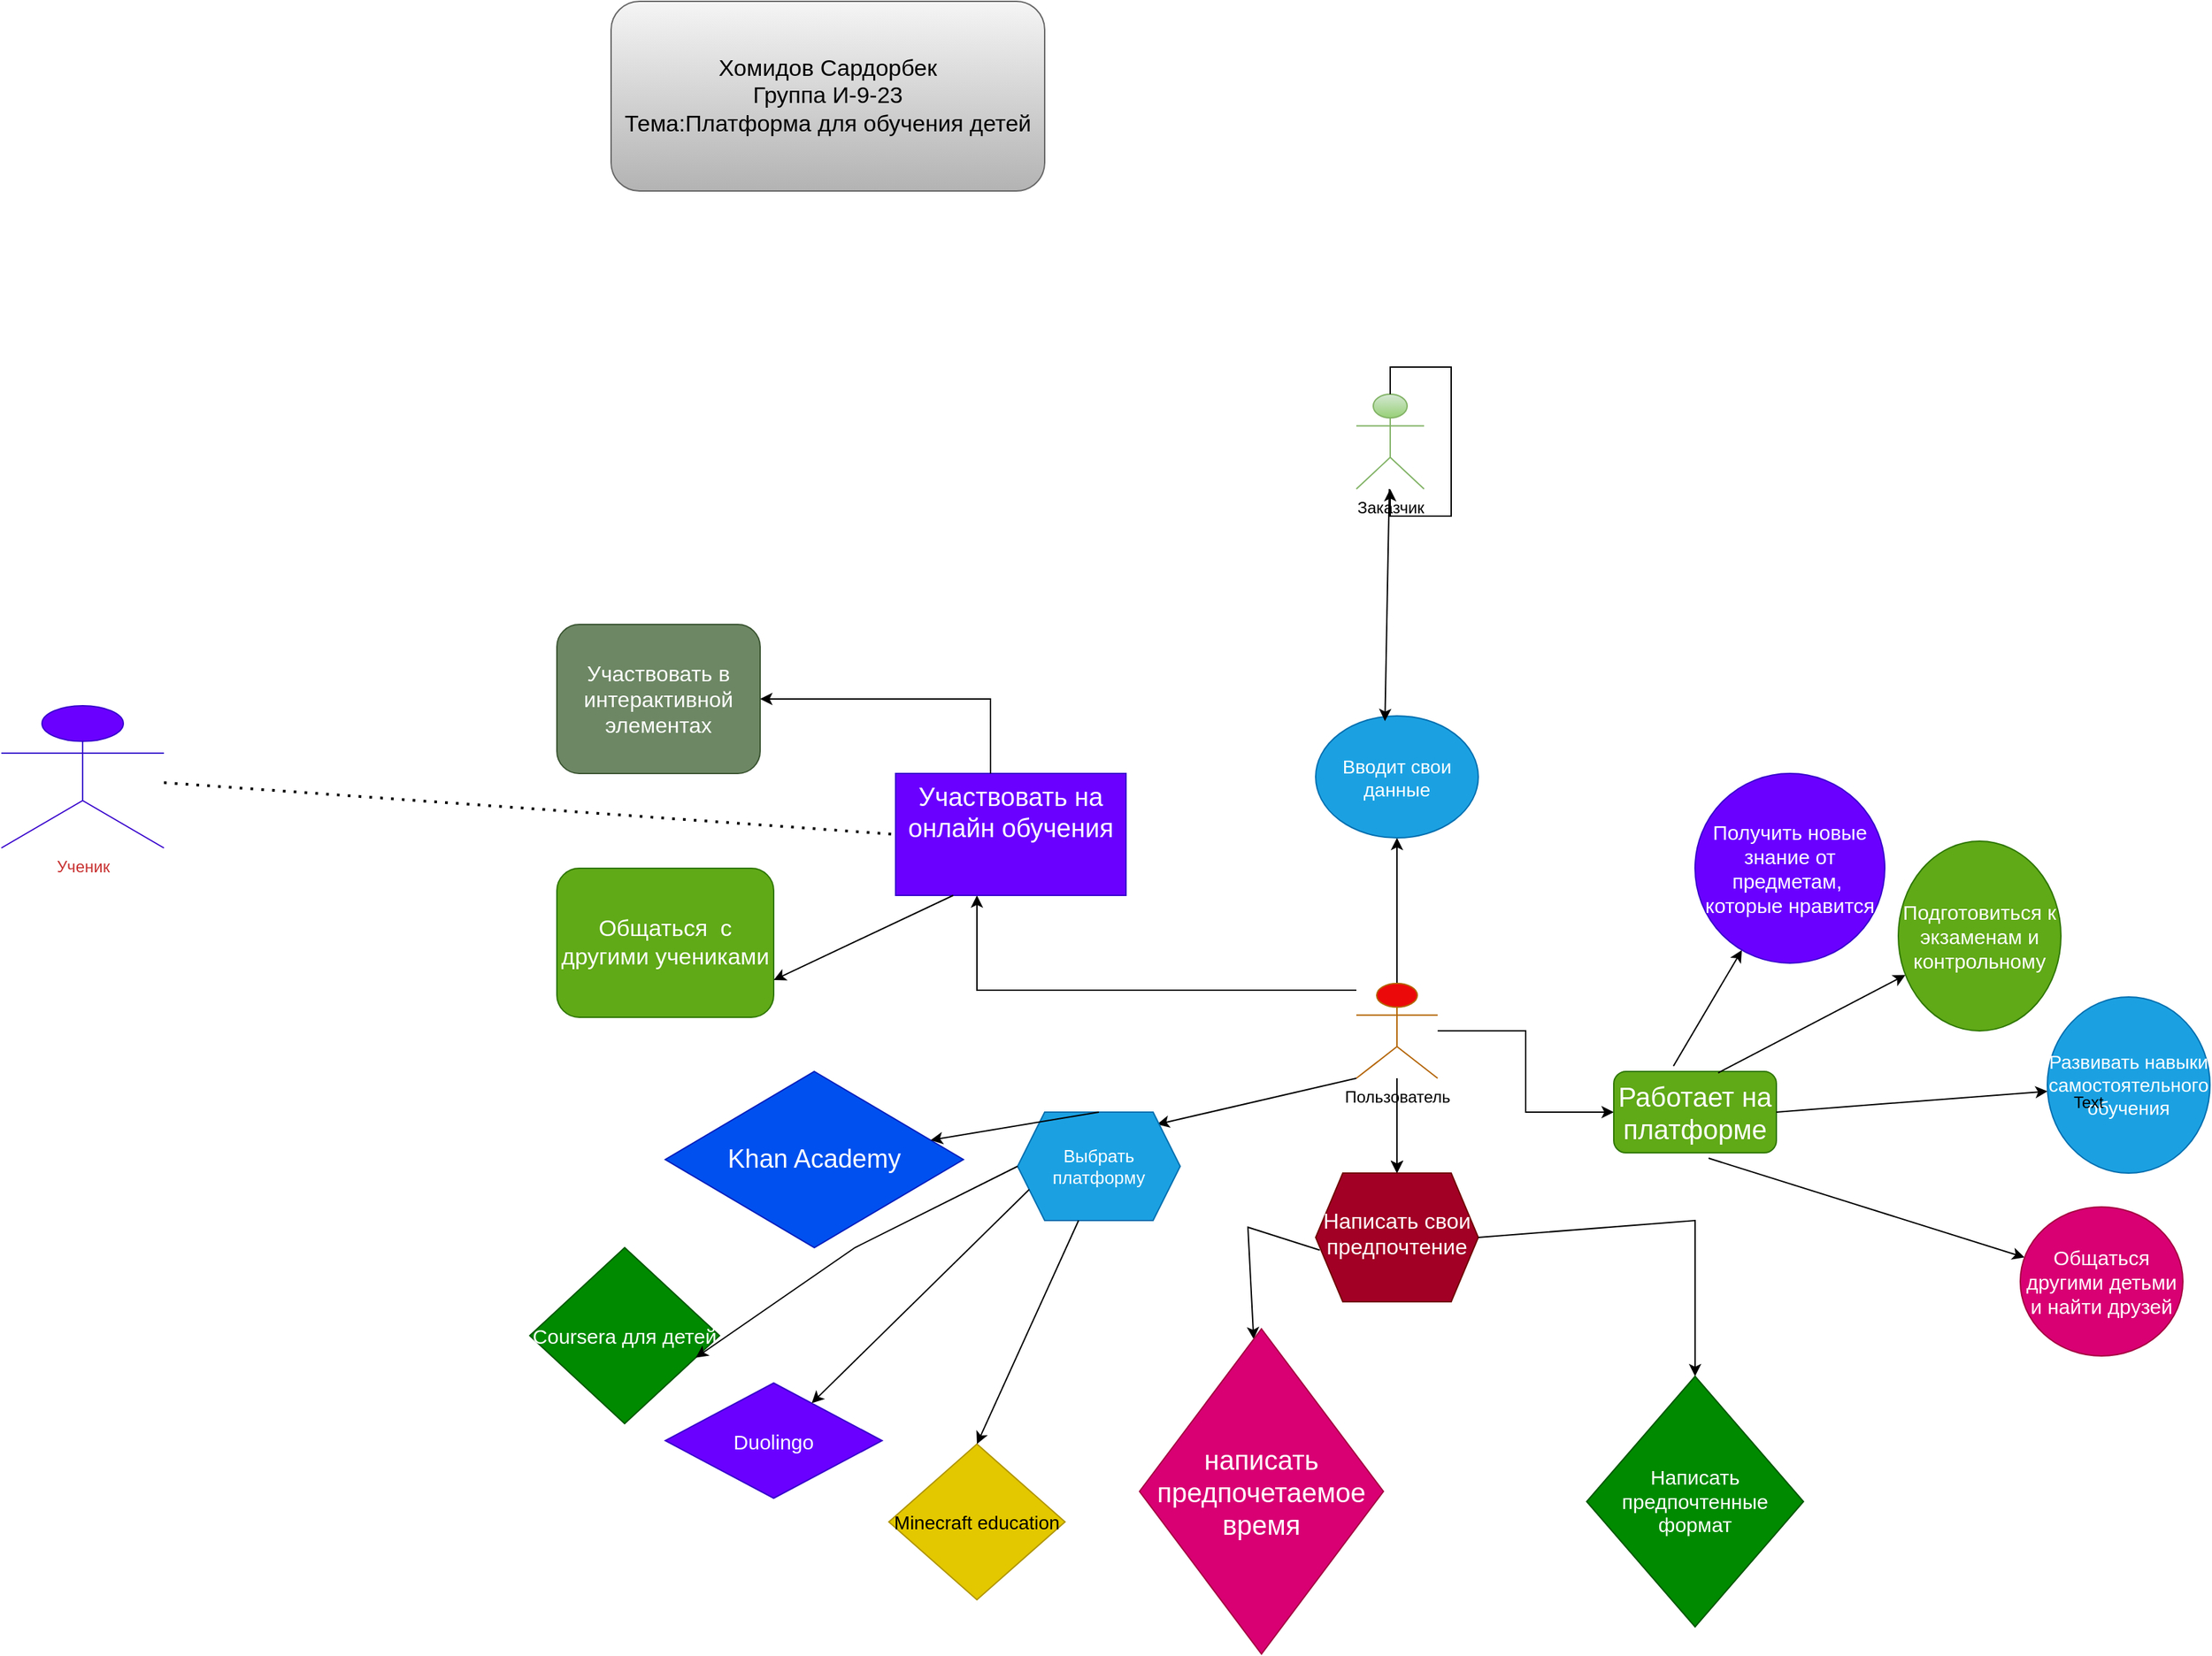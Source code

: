 <mxfile version="24.8.2">
  <diagram name="Страница — 1" id="N4c9ng75oxIX9Wh0qhU4">
    <mxGraphModel dx="2876" dy="2299" grid="1" gridSize="10" guides="1" tooltips="1" connect="1" arrows="1" fold="1" page="1" pageScale="1" pageWidth="827" pageHeight="1169" math="0" shadow="0">
      <root>
        <mxCell id="0" />
        <mxCell id="1" parent="0" />
        <mxCell id="PILwApM1goDQA18c89xY-1" value="Хомидов Сардорбек&lt;div style=&quot;font-size: 17px;&quot;&gt;Группа И-9-23&lt;/div&gt;&lt;div style=&quot;font-size: 17px;&quot;&gt;Тема:Платформа для обучения детей&lt;/div&gt;" style="rounded=1;whiteSpace=wrap;html=1;fillColor=#f5f5f5;gradientColor=#b3b3b3;strokeColor=#666666;fontSize=17;" parent="1" vertex="1">
          <mxGeometry x="-190" y="-480" width="320" height="140" as="geometry" />
        </mxCell>
        <mxCell id="PILwApM1goDQA18c89xY-4" value="" style="edgeStyle=orthogonalEdgeStyle;rounded=0;orthogonalLoop=1;jettySize=auto;html=1;entryX=0.5;entryY=1;entryDx=0;entryDy=0;" parent="1" source="PILwApM1goDQA18c89xY-2" target="PILwApM1goDQA18c89xY-5" edge="1">
          <mxGeometry relative="1" as="geometry">
            <mxPoint x="390" y="165" as="targetPoint" />
          </mxGeometry>
        </mxCell>
        <mxCell id="PILwApM1goDQA18c89xY-9" value="" style="edgeStyle=orthogonalEdgeStyle;rounded=0;orthogonalLoop=1;jettySize=auto;html=1;" parent="1" source="PILwApM1goDQA18c89xY-2" target="PILwApM1goDQA18c89xY-8" edge="1">
          <mxGeometry relative="1" as="geometry" />
        </mxCell>
        <mxCell id="PILwApM1goDQA18c89xY-13" value="" style="edgeStyle=orthogonalEdgeStyle;rounded=0;orthogonalLoop=1;jettySize=auto;html=1;" parent="1" source="PILwApM1goDQA18c89xY-2" target="PILwApM1goDQA18c89xY-12" edge="1">
          <mxGeometry relative="1" as="geometry" />
        </mxCell>
        <mxCell id="PILwApM1goDQA18c89xY-15" value="" style="edgeStyle=orthogonalEdgeStyle;rounded=0;orthogonalLoop=1;jettySize=auto;html=1;" parent="1" source="PILwApM1goDQA18c89xY-2" target="PILwApM1goDQA18c89xY-14" edge="1">
          <mxGeometry relative="1" as="geometry">
            <Array as="points">
              <mxPoint x="80" y="250" />
            </Array>
          </mxGeometry>
        </mxCell>
        <mxCell id="PILwApM1goDQA18c89xY-40" value="" style="edgeStyle=orthogonalEdgeStyle;rounded=0;orthogonalLoop=1;jettySize=auto;html=1;" parent="1" source="PILwApM1goDQA18c89xY-2" target="PILwApM1goDQA18c89xY-12" edge="1">
          <mxGeometry relative="1" as="geometry" />
        </mxCell>
        <mxCell id="PILwApM1goDQA18c89xY-41" value="" style="edgeStyle=orthogonalEdgeStyle;rounded=0;orthogonalLoop=1;jettySize=auto;html=1;" parent="1" source="PILwApM1goDQA18c89xY-2" target="PILwApM1goDQA18c89xY-12" edge="1">
          <mxGeometry relative="1" as="geometry" />
        </mxCell>
        <mxCell id="PILwApM1goDQA18c89xY-2" value="Пользователь&lt;div&gt;&lt;br&gt;&lt;/div&gt;" style="shape=umlActor;verticalLabelPosition=bottom;verticalAlign=top;html=1;outlineConnect=0;fillColor=#ec0909;strokeColor=#b46504;" parent="1" vertex="1">
          <mxGeometry x="360" y="245" width="60" height="70" as="geometry" />
        </mxCell>
        <mxCell id="PILwApM1goDQA18c89xY-5" value="&lt;span style=&quot;font-size: 14px;&quot;&gt;Вводит свои данные&lt;/span&gt;" style="ellipse;whiteSpace=wrap;html=1;fillColor=#1ba1e2;fontColor=#ffffff;strokeColor=#006EAF;" parent="1" vertex="1">
          <mxGeometry x="330" y="47.5" width="120" height="90" as="geometry" />
        </mxCell>
        <mxCell id="PILwApM1goDQA18c89xY-8" value="&lt;span style=&quot;font-size: 20px;&quot;&gt;Работает на платформе&lt;/span&gt;" style="rounded=1;whiteSpace=wrap;html=1;verticalAlign=top;fillColor=#60a917;fontColor=#ffffff;strokeColor=#2D7600;" parent="1" vertex="1">
          <mxGeometry x="550" y="310" width="120" height="60" as="geometry" />
        </mxCell>
        <mxCell id="PILwApM1goDQA18c89xY-12" value="&lt;div style=&quot;&quot;&gt;&lt;font style=&quot;font-size: 16px;&quot;&gt;&lt;br&gt;&lt;/font&gt;&lt;/div&gt;&lt;div style=&quot;&quot;&gt;&lt;font style=&quot;font-size: 16px;&quot;&gt;Написать свои предпочтение&lt;/font&gt;&lt;/div&gt;" style="shape=hexagon;perimeter=hexagonPerimeter2;whiteSpace=wrap;html=1;fixedSize=1;verticalAlign=top;fillColor=#a20025;fontColor=#ffffff;strokeColor=#6F0000;" parent="1" vertex="1">
          <mxGeometry x="330" y="385" width="120" height="95" as="geometry" />
        </mxCell>
        <mxCell id="PILwApM1goDQA18c89xY-14" value="&lt;span style=&quot;font-size: 19px;&quot;&gt;Участвовать на онлайн обучения&lt;/span&gt;" style="whiteSpace=wrap;html=1;verticalAlign=top;fillColor=#6a00ff;fontColor=#ffffff;strokeColor=#3700CC;" parent="1" vertex="1">
          <mxGeometry x="20" y="90" width="170" height="90" as="geometry" />
        </mxCell>
        <mxCell id="PILwApM1goDQA18c89xY-18" value="" style="endArrow=classic;html=1;rounded=0;exitX=0;exitY=1;exitDx=0;exitDy=0;exitPerimeter=0;entryX=0.858;entryY=0.113;entryDx=0;entryDy=0;entryPerimeter=0;" parent="1" source="PILwApM1goDQA18c89xY-2" target="PILwApM1goDQA18c89xY-19" edge="1">
          <mxGeometry width="50" height="50" relative="1" as="geometry">
            <mxPoint x="350" y="300" as="sourcePoint" />
            <mxPoint x="300" y="360" as="targetPoint" />
          </mxGeometry>
        </mxCell>
        <mxCell id="PILwApM1goDQA18c89xY-19" value="&lt;span style=&quot;font-size: 13px;&quot;&gt;Выбрать платформу&lt;/span&gt;" style="shape=hexagon;perimeter=hexagonPerimeter2;whiteSpace=wrap;html=1;fixedSize=1;fillColor=#1ba1e2;fontColor=#ffffff;strokeColor=#006EAF;" parent="1" vertex="1">
          <mxGeometry x="110" y="340" width="120" height="80" as="geometry" />
        </mxCell>
        <mxCell id="PILwApM1goDQA18c89xY-20" value="Заказчик" style="shape=umlActor;verticalLabelPosition=bottom;verticalAlign=top;html=1;outlineConnect=0;fillColor=#d5e8d4;gradientColor=#97d077;strokeColor=#82b366;" parent="1" vertex="1">
          <mxGeometry x="360" y="-190" width="50" height="70" as="geometry" />
        </mxCell>
        <mxCell id="PILwApM1goDQA18c89xY-36" value="" style="endArrow=classic;html=1;rounded=0;entryX=0.426;entryY=0.043;entryDx=0;entryDy=0;entryPerimeter=0;" parent="1" source="PILwApM1goDQA18c89xY-20" target="PILwApM1goDQA18c89xY-5" edge="1">
          <mxGeometry width="50" height="50" relative="1" as="geometry">
            <mxPoint x="370" y="-160" as="sourcePoint" />
            <mxPoint x="362.5" y="-50" as="targetPoint" />
          </mxGeometry>
        </mxCell>
        <mxCell id="PILwApM1goDQA18c89xY-43" value="" style="endArrow=classic;html=1;rounded=0;exitX=1;exitY=0.5;exitDx=0;exitDy=0;" parent="1" source="PILwApM1goDQA18c89xY-8" target="PILwApM1goDQA18c89xY-49" edge="1">
          <mxGeometry width="50" height="50" relative="1" as="geometry">
            <mxPoint x="560" y="240" as="sourcePoint" />
            <mxPoint x="710" y="100" as="targetPoint" />
          </mxGeometry>
        </mxCell>
        <mxCell id="PILwApM1goDQA18c89xY-44" value="" style="endArrow=classic;html=1;rounded=0;exitX=0.642;exitY=0.017;exitDx=0;exitDy=0;exitPerimeter=0;" parent="1" source="PILwApM1goDQA18c89xY-8" target="PILwApM1goDQA18c89xY-48" edge="1">
          <mxGeometry width="50" height="50" relative="1" as="geometry">
            <mxPoint x="760" y="280" as="sourcePoint" />
            <mxPoint x="700" y="40" as="targetPoint" />
          </mxGeometry>
        </mxCell>
        <mxCell id="PILwApM1goDQA18c89xY-45" value="" style="endArrow=classic;html=1;rounded=0;exitX=0.367;exitY=-0.067;exitDx=0;exitDy=0;exitPerimeter=0;" parent="1" source="PILwApM1goDQA18c89xY-8" target="PILwApM1goDQA18c89xY-47" edge="1">
          <mxGeometry width="50" height="50" relative="1" as="geometry">
            <mxPoint x="720" y="270" as="sourcePoint" />
            <mxPoint x="600" y="40" as="targetPoint" />
          </mxGeometry>
        </mxCell>
        <mxCell id="PILwApM1goDQA18c89xY-46" value="" style="endArrow=classic;html=1;rounded=0;exitX=0.583;exitY=1.067;exitDx=0;exitDy=0;exitPerimeter=0;" parent="1" source="PILwApM1goDQA18c89xY-8" target="PILwApM1goDQA18c89xY-50" edge="1">
          <mxGeometry width="50" height="50" relative="1" as="geometry">
            <mxPoint x="620" y="210" as="sourcePoint" />
            <mxPoint x="720" y="150" as="targetPoint" />
          </mxGeometry>
        </mxCell>
        <mxCell id="PILwApM1goDQA18c89xY-47" value="&lt;font style=&quot;font-size: 15px;&quot;&gt;Получить новые знание от предметам,&amp;nbsp; которые нравится&lt;/font&gt;" style="ellipse;whiteSpace=wrap;html=1;fillColor=#6a00ff;fontColor=#ffffff;strokeColor=#3700CC;" parent="1" vertex="1">
          <mxGeometry x="610" y="90" width="140" height="140" as="geometry" />
        </mxCell>
        <mxCell id="PILwApM1goDQA18c89xY-48" value="&lt;font style=&quot;font-size: 15px;&quot;&gt;Подготовиться к экзаменам и контрольному&lt;/font&gt;" style="ellipse;whiteSpace=wrap;html=1;fillColor=#60a917;fontColor=#ffffff;strokeColor=#2D7600;" parent="1" vertex="1">
          <mxGeometry x="760" y="140" width="120" height="140" as="geometry" />
        </mxCell>
        <mxCell id="PILwApM1goDQA18c89xY-49" value="&lt;font style=&quot;font-size: 14px;&quot;&gt;Развивать навыки самостоятельного обучения&lt;/font&gt;" style="ellipse;whiteSpace=wrap;html=1;fillColor=#1ba1e2;fontColor=#ffffff;strokeColor=#006EAF;" parent="1" vertex="1">
          <mxGeometry x="870" y="255" width="120" height="130" as="geometry" />
        </mxCell>
        <mxCell id="PILwApM1goDQA18c89xY-50" value="&lt;font style=&quot;font-size: 15px;&quot;&gt;Общаться другими детьми и найти друзей&lt;/font&gt;" style="ellipse;whiteSpace=wrap;html=1;fillColor=#d80073;fontColor=#ffffff;strokeColor=#A50040;" parent="1" vertex="1">
          <mxGeometry x="850" y="410" width="120" height="110" as="geometry" />
        </mxCell>
        <mxCell id="PILwApM1goDQA18c89xY-60" value="" style="endArrow=classic;html=1;rounded=0;exitX=0.025;exitY=0.599;exitDx=0;exitDy=0;exitPerimeter=0;" parent="1" source="PILwApM1goDQA18c89xY-12" target="PILwApM1goDQA18c89xY-63" edge="1">
          <mxGeometry width="50" height="50" relative="1" as="geometry">
            <mxPoint x="360" y="470" as="sourcePoint" />
            <mxPoint x="470" y="590" as="targetPoint" />
            <Array as="points">
              <mxPoint x="280" y="425" />
            </Array>
          </mxGeometry>
        </mxCell>
        <mxCell id="PILwApM1goDQA18c89xY-61" value="" style="endArrow=classic;html=1;rounded=0;exitX=1;exitY=0.5;exitDx=0;exitDy=0;" parent="1" source="PILwApM1goDQA18c89xY-12" target="PILwApM1goDQA18c89xY-62" edge="1">
          <mxGeometry width="50" height="50" relative="1" as="geometry">
            <mxPoint x="360" y="470" as="sourcePoint" />
            <mxPoint x="560" y="560" as="targetPoint" />
            <Array as="points">
              <mxPoint x="610" y="420" />
            </Array>
          </mxGeometry>
        </mxCell>
        <mxCell id="PILwApM1goDQA18c89xY-62" value="&lt;p style=&quot;line-height: 130%;&quot;&gt;&lt;font style=&quot;font-size: 15px;&quot;&gt;Написать предпочтенные формат&lt;/font&gt;&lt;/p&gt;" style="rhombus;whiteSpace=wrap;html=1;fillColor=#008a00;fontColor=#ffffff;strokeColor=#005700;" parent="1" vertex="1">
          <mxGeometry x="530" y="535" width="160" height="185" as="geometry" />
        </mxCell>
        <mxCell id="PILwApM1goDQA18c89xY-63" value="&lt;font style=&quot;font-size: 20px;&quot;&gt;написать предпочетаемое время&lt;/font&gt;" style="rhombus;whiteSpace=wrap;html=1;fillColor=#d80073;fontColor=#ffffff;strokeColor=#A50040;" parent="1" vertex="1">
          <mxGeometry x="200" y="500" width="180" height="240" as="geometry" />
        </mxCell>
        <mxCell id="PILwApM1goDQA18c89xY-66" value="Khan Academy" style="rhombus;whiteSpace=wrap;html=1;fillColor=#0050ef;fontColor=#ffffff;strokeColor=#001DBC;fontSize=19;" parent="1" vertex="1">
          <mxGeometry x="-150" y="310" width="220" height="130" as="geometry" />
        </mxCell>
        <mxCell id="PILwApM1goDQA18c89xY-67" value="&lt;font style=&quot;font-size: 15px;&quot;&gt;Coursera для детей&lt;/font&gt;" style="rhombus;whiteSpace=wrap;html=1;fillColor=#008a00;fontColor=#ffffff;strokeColor=#005700;" parent="1" vertex="1">
          <mxGeometry x="-250" y="440" width="140" height="130" as="geometry" />
        </mxCell>
        <mxCell id="PILwApM1goDQA18c89xY-68" value="&lt;font style=&quot;font-size: 15px;&quot;&gt;Duolingo&lt;/font&gt;" style="rhombus;whiteSpace=wrap;html=1;fillColor=#6a00ff;fontColor=#ffffff;strokeColor=#3700CC;" parent="1" vertex="1">
          <mxGeometry x="-150" y="540" width="160" height="85" as="geometry" />
        </mxCell>
        <mxCell id="PILwApM1goDQA18c89xY-69" value="&lt;font style=&quot;font-size: 14px;&quot;&gt;Minecraft education&lt;/font&gt;" style="rhombus;whiteSpace=wrap;html=1;fillColor=#e3c800;fontColor=#000000;strokeColor=#B09500;" parent="1" vertex="1">
          <mxGeometry x="15" y="585" width="130" height="115" as="geometry" />
        </mxCell>
        <mxCell id="PILwApM1goDQA18c89xY-70" value="" style="endArrow=classic;html=1;rounded=0;exitX=0.375;exitY=1;exitDx=0;exitDy=0;entryX=0.5;entryY=0;entryDx=0;entryDy=0;" parent="1" source="PILwApM1goDQA18c89xY-19" target="PILwApM1goDQA18c89xY-69" edge="1">
          <mxGeometry width="50" height="50" relative="1" as="geometry">
            <mxPoint x="360" y="470" as="sourcePoint" />
            <mxPoint x="410" y="420" as="targetPoint" />
          </mxGeometry>
        </mxCell>
        <mxCell id="PILwApM1goDQA18c89xY-71" value="" style="endArrow=classic;html=1;rounded=0;exitX=0;exitY=0.75;exitDx=0;exitDy=0;" parent="1" source="PILwApM1goDQA18c89xY-19" target="PILwApM1goDQA18c89xY-68" edge="1">
          <mxGeometry width="50" height="50" relative="1" as="geometry">
            <mxPoint x="130" y="330" as="sourcePoint" />
            <mxPoint x="120" y="385" as="targetPoint" />
          </mxGeometry>
        </mxCell>
        <mxCell id="PILwApM1goDQA18c89xY-72" value="" style="endArrow=classic;html=1;rounded=0;exitX=0;exitY=0.5;exitDx=0;exitDy=0;entryX=0.875;entryY=0.625;entryDx=0;entryDy=0;entryPerimeter=0;" parent="1" source="PILwApM1goDQA18c89xY-19" target="PILwApM1goDQA18c89xY-67" edge="1">
          <mxGeometry width="50" height="50" relative="1" as="geometry">
            <mxPoint x="360" y="470" as="sourcePoint" />
            <mxPoint x="410" y="420" as="targetPoint" />
            <Array as="points">
              <mxPoint x="-10" y="440" />
            </Array>
          </mxGeometry>
        </mxCell>
        <mxCell id="PILwApM1goDQA18c89xY-73" value="" style="endArrow=classic;html=1;rounded=0;exitX=0.5;exitY=0;exitDx=0;exitDy=0;" parent="1" source="PILwApM1goDQA18c89xY-19" target="PILwApM1goDQA18c89xY-66" edge="1">
          <mxGeometry width="50" height="50" relative="1" as="geometry">
            <mxPoint x="360" y="470" as="sourcePoint" />
            <mxPoint x="410" y="420" as="targetPoint" />
          </mxGeometry>
        </mxCell>
        <mxCell id="PILwApM1goDQA18c89xY-77" value="&lt;font style=&quot;font-size: 16px;&quot;&gt;Участвовать в интерактивной элементах&lt;/font&gt;" style="rounded=1;whiteSpace=wrap;html=1;fillColor=#6d8764;fontColor=#ffffff;strokeColor=#3A5431;" parent="1" vertex="1">
          <mxGeometry x="-230" y="-20" width="150" height="110" as="geometry" />
        </mxCell>
        <mxCell id="PILwApM1goDQA18c89xY-78" value="&lt;font style=&quot;font-size: 17px;&quot;&gt;Общаться&amp;nbsp; с другими учениками&lt;/font&gt;" style="rounded=1;whiteSpace=wrap;html=1;fillColor=#60a917;fontColor=#ffffff;strokeColor=#2D7600;" parent="1" vertex="1">
          <mxGeometry x="-230" y="160" width="160" height="110" as="geometry" />
        </mxCell>
        <mxCell id="PILwApM1goDQA18c89xY-82" value="" style="endArrow=classic;html=1;rounded=0;exitX=0.412;exitY=0;exitDx=0;exitDy=0;entryX=1;entryY=0.5;entryDx=0;entryDy=0;exitPerimeter=0;" parent="1" source="PILwApM1goDQA18c89xY-14" target="PILwApM1goDQA18c89xY-77" edge="1">
          <mxGeometry width="50" height="50" relative="1" as="geometry">
            <mxPoint x="350" y="210" as="sourcePoint" />
            <mxPoint x="400" y="160" as="targetPoint" />
            <Array as="points">
              <mxPoint x="90" y="35" />
            </Array>
          </mxGeometry>
        </mxCell>
        <mxCell id="PILwApM1goDQA18c89xY-83" value="" style="endArrow=classic;html=1;rounded=0;exitX=0.25;exitY=1;exitDx=0;exitDy=0;entryX=1;entryY=0.75;entryDx=0;entryDy=0;" parent="1" source="PILwApM1goDQA18c89xY-14" target="PILwApM1goDQA18c89xY-78" edge="1">
          <mxGeometry width="50" height="50" relative="1" as="geometry">
            <mxPoint x="350" y="210" as="sourcePoint" />
            <mxPoint x="400" y="160" as="targetPoint" />
          </mxGeometry>
        </mxCell>
        <mxCell id="PILwApM1goDQA18c89xY-85" value="Ученик" style="shape=umlActor;verticalLabelPosition=bottom;verticalAlign=top;html=1;outlineConnect=0;fillColor=#6a00ff;fontColor=#c83232;strokeColor=#3700CC;" parent="1" vertex="1">
          <mxGeometry x="-640" y="40" width="120" height="105" as="geometry" />
        </mxCell>
        <mxCell id="PILwApM1goDQA18c89xY-89" value="" style="endArrow=none;dashed=1;html=1;dashPattern=1 3;strokeWidth=2;rounded=0;entryX=0;entryY=0.5;entryDx=0;entryDy=0;" parent="1" source="PILwApM1goDQA18c89xY-85" target="PILwApM1goDQA18c89xY-14" edge="1">
          <mxGeometry width="50" height="50" relative="1" as="geometry">
            <mxPoint x="-320" y="180" as="sourcePoint" />
            <mxPoint x="-270" y="130" as="targetPoint" />
          </mxGeometry>
        </mxCell>
        <mxCell id="siJLyH6rFUhqfwaeg4fi-1" style="edgeStyle=orthogonalEdgeStyle;rounded=0;orthogonalLoop=1;jettySize=auto;html=1;exitX=0.5;exitY=0;exitDx=0;exitDy=0;exitPerimeter=0;" edge="1" parent="1" source="PILwApM1goDQA18c89xY-20" target="PILwApM1goDQA18c89xY-20">
          <mxGeometry relative="1" as="geometry" />
        </mxCell>
        <mxCell id="siJLyH6rFUhqfwaeg4fi-3" value="Text" style="text;html=1;align=center;verticalAlign=middle;resizable=0;points=[];autosize=1;strokeColor=none;fillColor=none;" vertex="1" parent="1">
          <mxGeometry x="875" y="318" width="50" height="30" as="geometry" />
        </mxCell>
      </root>
    </mxGraphModel>
  </diagram>
</mxfile>
